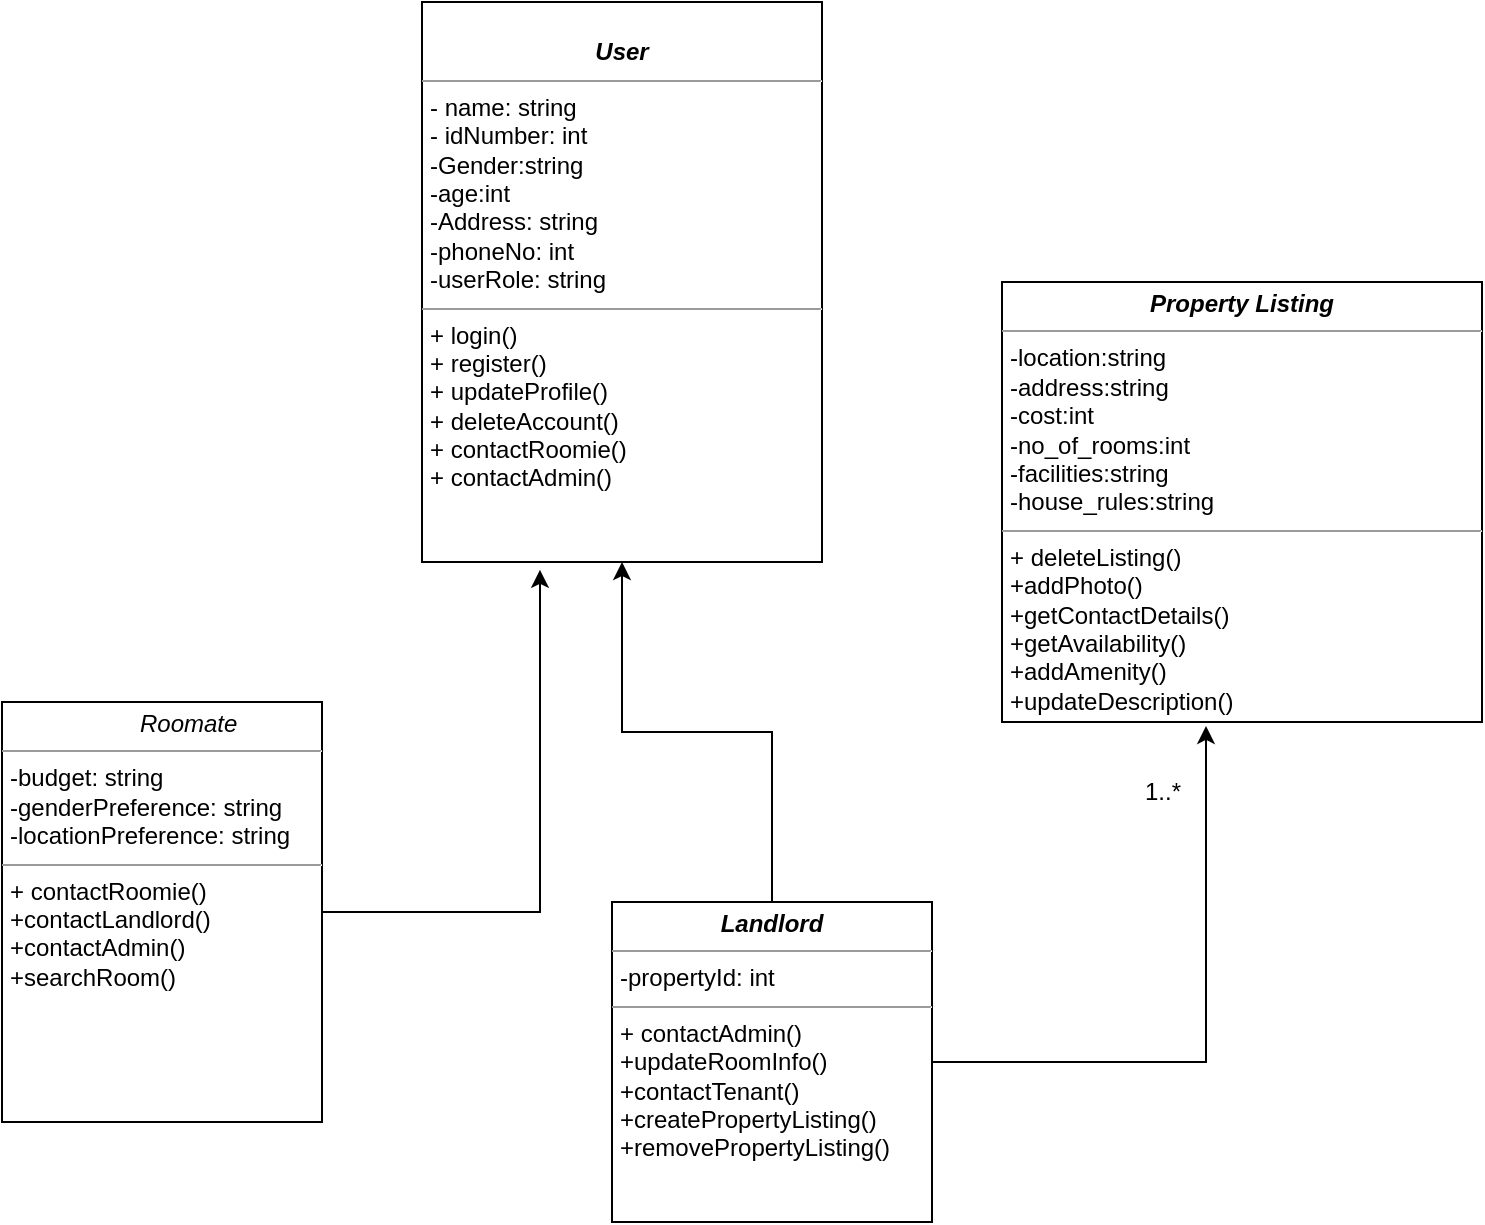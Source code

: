 <mxfile version="21.6.6" type="github">
  <diagram name="Page-1" id="vJoRgF2rdEc3smnoR0rz">
    <mxGraphModel dx="880" dy="459" grid="1" gridSize="10" guides="1" tooltips="1" connect="1" arrows="1" fold="1" page="1" pageScale="1" pageWidth="850" pageHeight="1100" math="0" shadow="0">
      <root>
        <mxCell id="0" />
        <mxCell id="1" parent="0" />
        <mxCell id="gcqFdqabaBSLb5J-l6Q6-5" value="&lt;p style=&quot;margin:0px;margin-top:4px;text-align:center;&quot;&gt;&lt;br&gt;&lt;b&gt;&lt;i&gt;User&lt;/i&gt;&lt;/b&gt;&lt;/p&gt;&lt;hr size=&quot;1&quot;&gt;&lt;p style=&quot;margin:0px;margin-left:4px;&quot;&gt;- name: string&lt;br&gt;- idNumber: int&lt;/p&gt;&lt;p style=&quot;margin:0px;margin-left:4px;&quot;&gt;-Gender:string&lt;/p&gt;&lt;p style=&quot;margin:0px;margin-left:4px;&quot;&gt;-age:int&lt;/p&gt;&lt;p style=&quot;margin:0px;margin-left:4px;&quot;&gt;-Address: string&lt;/p&gt;&lt;p style=&quot;margin:0px;margin-left:4px;&quot;&gt;-phoneNo: int&lt;/p&gt;&lt;p style=&quot;margin:0px;margin-left:4px;&quot;&gt;-userRole: string&lt;/p&gt;&lt;hr size=&quot;1&quot;&gt;&lt;p style=&quot;margin:0px;margin-left:4px;&quot;&gt;+ login()&lt;br&gt;+ register()&lt;/p&gt;&lt;p style=&quot;margin:0px;margin-left:4px;&quot;&gt;+ updateProfile()&lt;/p&gt;&lt;p style=&quot;margin:0px;margin-left:4px;&quot;&gt;+ deleteAccount()&lt;/p&gt;&lt;p style=&quot;margin:0px;margin-left:4px;&quot;&gt;+ contactRoomie()&lt;/p&gt;&lt;p style=&quot;margin:0px;margin-left:4px;&quot;&gt;+ contactAdmin()&lt;/p&gt;" style="verticalAlign=top;align=left;overflow=fill;fontSize=12;fontFamily=Helvetica;html=1;whiteSpace=wrap;" parent="1" vertex="1">
          <mxGeometry x="250" y="40" width="200" height="280" as="geometry" />
        </mxCell>
        <mxCell id="o__D_9d_WVeOq3OOgZCh-1" style="edgeStyle=orthogonalEdgeStyle;rounded=0;orthogonalLoop=1;jettySize=auto;html=1;entryX=0.295;entryY=1.014;entryDx=0;entryDy=0;entryPerimeter=0;" edge="1" parent="1" source="gcqFdqabaBSLb5J-l6Q6-6" target="gcqFdqabaBSLb5J-l6Q6-5">
          <mxGeometry relative="1" as="geometry" />
        </mxCell>
        <mxCell id="gcqFdqabaBSLb5J-l6Q6-6" value="&lt;p style=&quot;margin:0px;margin-top:4px;text-align:center;&quot;&gt;&lt;span style=&quot;white-space: pre;&quot;&gt;&#x9;&lt;/span&gt;&lt;i&gt;Roomate&lt;/i&gt;&lt;br&gt;&lt;/p&gt;&lt;hr size=&quot;1&quot;&gt;&lt;p style=&quot;margin:0px;margin-left:4px;&quot;&gt;-budget: string&lt;/p&gt;&lt;p style=&quot;margin:0px;margin-left:4px;&quot;&gt;-genderPreference: string&lt;/p&gt;&lt;p style=&quot;margin:0px;margin-left:4px;&quot;&gt;-locationPreference: string&lt;/p&gt;&lt;hr size=&quot;1&quot;&gt;&lt;p style=&quot;margin:0px;margin-left:4px;&quot;&gt;+ contactRoomie()&lt;/p&gt;&lt;p style=&quot;margin:0px;margin-left:4px;&quot;&gt;+contactLandlord()&lt;/p&gt;&lt;p style=&quot;margin:0px;margin-left:4px;&quot;&gt;+contactAdmin()&lt;/p&gt;&lt;p style=&quot;margin:0px;margin-left:4px;&quot;&gt;+searchRoom()&lt;/p&gt;" style="verticalAlign=top;align=left;overflow=fill;fontSize=12;fontFamily=Helvetica;html=1;whiteSpace=wrap;" parent="1" vertex="1">
          <mxGeometry x="40" y="390" width="160" height="210" as="geometry" />
        </mxCell>
        <mxCell id="o__D_9d_WVeOq3OOgZCh-7" style="edgeStyle=orthogonalEdgeStyle;rounded=0;orthogonalLoop=1;jettySize=auto;html=1;entryX=0.5;entryY=1;entryDx=0;entryDy=0;" edge="1" parent="1" source="o__D_9d_WVeOq3OOgZCh-6" target="gcqFdqabaBSLb5J-l6Q6-5">
          <mxGeometry relative="1" as="geometry" />
        </mxCell>
        <mxCell id="o__D_9d_WVeOq3OOgZCh-9" style="edgeStyle=orthogonalEdgeStyle;rounded=0;orthogonalLoop=1;jettySize=auto;html=1;entryX=0.425;entryY=1.009;entryDx=0;entryDy=0;entryPerimeter=0;" edge="1" parent="1" source="o__D_9d_WVeOq3OOgZCh-6" target="o__D_9d_WVeOq3OOgZCh-8">
          <mxGeometry relative="1" as="geometry" />
        </mxCell>
        <mxCell id="o__D_9d_WVeOq3OOgZCh-6" value="&lt;p style=&quot;margin:0px;margin-top:4px;text-align:center;&quot;&gt;&lt;b&gt;&lt;i&gt;Landlord&lt;/i&gt;&lt;/b&gt;&lt;/p&gt;&lt;hr size=&quot;1&quot;&gt;&lt;p style=&quot;margin:0px;margin-left:4px;&quot;&gt;-propertyId: int&lt;/p&gt;&lt;hr size=&quot;1&quot;&gt;&lt;p style=&quot;margin:0px;margin-left:4px;&quot;&gt;+ contactAdmin()&lt;/p&gt;&lt;p style=&quot;margin:0px;margin-left:4px;&quot;&gt;+updateRoomInfo()&lt;/p&gt;&lt;p style=&quot;margin:0px;margin-left:4px;&quot;&gt;+contactTenant()&lt;/p&gt;&lt;p style=&quot;margin:0px;margin-left:4px;&quot;&gt;+createPropertyListing()&lt;/p&gt;&lt;p style=&quot;margin:0px;margin-left:4px;&quot;&gt;+removePropertyListing()&lt;/p&gt;&lt;p style=&quot;margin:0px;margin-left:4px;&quot;&gt;&lt;br&gt;&lt;/p&gt;&lt;p style=&quot;margin:0px;margin-left:4px;&quot;&gt;&lt;br&gt;&lt;/p&gt;" style="verticalAlign=top;align=left;overflow=fill;fontSize=12;fontFamily=Helvetica;html=1;whiteSpace=wrap;" vertex="1" parent="1">
          <mxGeometry x="345" y="490" width="160" height="160" as="geometry" />
        </mxCell>
        <mxCell id="o__D_9d_WVeOq3OOgZCh-8" value="&lt;p style=&quot;margin:0px;margin-top:4px;text-align:center;&quot;&gt;&lt;b&gt;&lt;i&gt;Property Listing&lt;/i&gt;&lt;/b&gt;&lt;/p&gt;&lt;hr size=&quot;1&quot;&gt;&lt;p style=&quot;margin:0px;margin-left:4px;&quot;&gt;-location:string&lt;/p&gt;&lt;p style=&quot;margin:0px;margin-left:4px;&quot;&gt;-address:string&lt;/p&gt;&lt;p style=&quot;margin:0px;margin-left:4px;&quot;&gt;-cost:int&lt;/p&gt;&lt;p style=&quot;margin:0px;margin-left:4px;&quot;&gt;-no_of_rooms:int&lt;/p&gt;&lt;p style=&quot;margin:0px;margin-left:4px;&quot;&gt;-facilities:string&lt;/p&gt;&lt;p style=&quot;margin:0px;margin-left:4px;&quot;&gt;-house_rules:string&lt;/p&gt;&lt;hr size=&quot;1&quot;&gt;&lt;p style=&quot;margin:0px;margin-left:4px;&quot;&gt;+ deleteListing()&lt;/p&gt;&lt;p style=&quot;margin:0px;margin-left:4px;&quot;&gt;+addPhoto()&lt;/p&gt;&lt;p style=&quot;margin:0px;margin-left:4px;&quot;&gt;+getContactDetails()&lt;/p&gt;&lt;p style=&quot;margin:0px;margin-left:4px;&quot;&gt;+getAvailability()&lt;/p&gt;&lt;p style=&quot;margin:0px;margin-left:4px;&quot;&gt;+addAmenity()&lt;/p&gt;&lt;p style=&quot;margin:0px;margin-left:4px;&quot;&gt;+updateDescription()&lt;/p&gt;" style="verticalAlign=top;align=left;overflow=fill;fontSize=12;fontFamily=Helvetica;html=1;whiteSpace=wrap;" vertex="1" parent="1">
          <mxGeometry x="540" y="180" width="240" height="220" as="geometry" />
        </mxCell>
        <mxCell id="o__D_9d_WVeOq3OOgZCh-10" value="1..*" style="text;html=1;align=center;verticalAlign=middle;resizable=0;points=[];autosize=1;strokeColor=none;fillColor=none;" vertex="1" parent="1">
          <mxGeometry x="600" y="420" width="40" height="30" as="geometry" />
        </mxCell>
      </root>
    </mxGraphModel>
  </diagram>
</mxfile>
